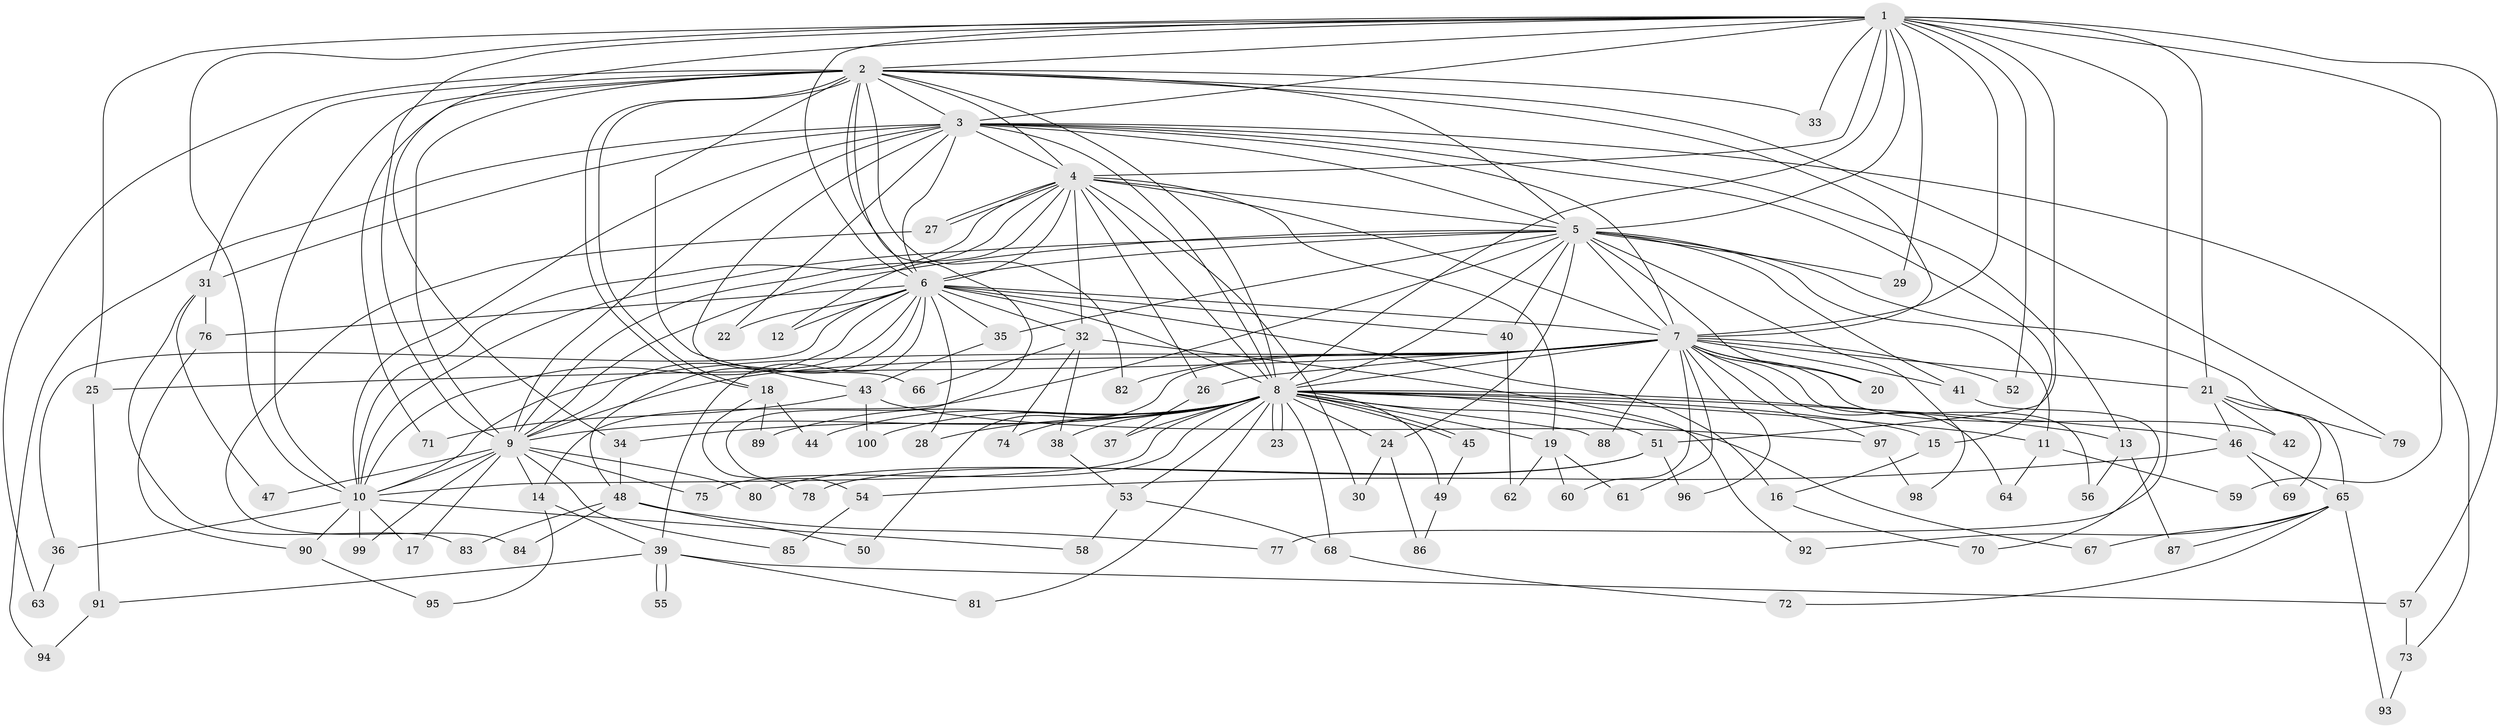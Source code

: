 // Generated by graph-tools (version 1.1) at 2025/11/02/21/25 10:11:07]
// undirected, 100 vertices, 225 edges
graph export_dot {
graph [start="1"]
  node [color=gray90,style=filled];
  1;
  2;
  3;
  4;
  5;
  6;
  7;
  8;
  9;
  10;
  11;
  12;
  13;
  14;
  15;
  16;
  17;
  18;
  19;
  20;
  21;
  22;
  23;
  24;
  25;
  26;
  27;
  28;
  29;
  30;
  31;
  32;
  33;
  34;
  35;
  36;
  37;
  38;
  39;
  40;
  41;
  42;
  43;
  44;
  45;
  46;
  47;
  48;
  49;
  50;
  51;
  52;
  53;
  54;
  55;
  56;
  57;
  58;
  59;
  60;
  61;
  62;
  63;
  64;
  65;
  66;
  67;
  68;
  69;
  70;
  71;
  72;
  73;
  74;
  75;
  76;
  77;
  78;
  79;
  80;
  81;
  82;
  83;
  84;
  85;
  86;
  87;
  88;
  89;
  90;
  91;
  92;
  93;
  94;
  95;
  96;
  97;
  98;
  99;
  100;
  1 -- 2;
  1 -- 3;
  1 -- 4;
  1 -- 5;
  1 -- 6;
  1 -- 7;
  1 -- 8;
  1 -- 9;
  1 -- 10;
  1 -- 21;
  1 -- 25;
  1 -- 29;
  1 -- 33;
  1 -- 34;
  1 -- 51;
  1 -- 52;
  1 -- 57;
  1 -- 59;
  1 -- 77;
  2 -- 3;
  2 -- 4;
  2 -- 5;
  2 -- 6;
  2 -- 7;
  2 -- 8;
  2 -- 9;
  2 -- 10;
  2 -- 18;
  2 -- 18;
  2 -- 31;
  2 -- 33;
  2 -- 43;
  2 -- 54;
  2 -- 63;
  2 -- 71;
  2 -- 79;
  2 -- 82;
  3 -- 4;
  3 -- 5;
  3 -- 6;
  3 -- 7;
  3 -- 8;
  3 -- 9;
  3 -- 10;
  3 -- 13;
  3 -- 15;
  3 -- 22;
  3 -- 31;
  3 -- 66;
  3 -- 73;
  3 -- 94;
  4 -- 5;
  4 -- 6;
  4 -- 7;
  4 -- 8;
  4 -- 9;
  4 -- 10;
  4 -- 12;
  4 -- 19;
  4 -- 26;
  4 -- 27;
  4 -- 27;
  4 -- 30;
  4 -- 32;
  5 -- 6;
  5 -- 7;
  5 -- 8;
  5 -- 9;
  5 -- 10;
  5 -- 11;
  5 -- 14;
  5 -- 20;
  5 -- 24;
  5 -- 29;
  5 -- 35;
  5 -- 40;
  5 -- 41;
  5 -- 65;
  5 -- 98;
  6 -- 7;
  6 -- 8;
  6 -- 9;
  6 -- 10;
  6 -- 12;
  6 -- 16;
  6 -- 22;
  6 -- 28;
  6 -- 32;
  6 -- 35;
  6 -- 36;
  6 -- 39;
  6 -- 40;
  6 -- 48;
  6 -- 76;
  7 -- 8;
  7 -- 9;
  7 -- 10;
  7 -- 20;
  7 -- 21;
  7 -- 25;
  7 -- 26;
  7 -- 41;
  7 -- 42;
  7 -- 50;
  7 -- 52;
  7 -- 56;
  7 -- 60;
  7 -- 61;
  7 -- 64;
  7 -- 82;
  7 -- 88;
  7 -- 96;
  7 -- 97;
  8 -- 9;
  8 -- 10;
  8 -- 11;
  8 -- 13;
  8 -- 15;
  8 -- 19;
  8 -- 23;
  8 -- 23;
  8 -- 24;
  8 -- 28;
  8 -- 34;
  8 -- 37;
  8 -- 38;
  8 -- 44;
  8 -- 45;
  8 -- 45;
  8 -- 46;
  8 -- 49;
  8 -- 51;
  8 -- 53;
  8 -- 67;
  8 -- 68;
  8 -- 74;
  8 -- 75;
  8 -- 81;
  8 -- 88;
  8 -- 89;
  8 -- 100;
  9 -- 10;
  9 -- 14;
  9 -- 17;
  9 -- 47;
  9 -- 75;
  9 -- 80;
  9 -- 85;
  9 -- 99;
  10 -- 17;
  10 -- 36;
  10 -- 58;
  10 -- 90;
  10 -- 99;
  11 -- 59;
  11 -- 64;
  13 -- 56;
  13 -- 87;
  14 -- 39;
  14 -- 95;
  15 -- 16;
  16 -- 70;
  18 -- 44;
  18 -- 78;
  18 -- 89;
  19 -- 60;
  19 -- 61;
  19 -- 62;
  21 -- 42;
  21 -- 46;
  21 -- 69;
  21 -- 79;
  24 -- 30;
  24 -- 86;
  25 -- 91;
  26 -- 37;
  27 -- 84;
  31 -- 47;
  31 -- 76;
  31 -- 83;
  32 -- 38;
  32 -- 66;
  32 -- 74;
  32 -- 92;
  34 -- 48;
  35 -- 43;
  36 -- 63;
  38 -- 53;
  39 -- 55;
  39 -- 55;
  39 -- 57;
  39 -- 81;
  39 -- 91;
  40 -- 62;
  41 -- 70;
  43 -- 71;
  43 -- 97;
  43 -- 100;
  45 -- 49;
  46 -- 54;
  46 -- 65;
  46 -- 69;
  48 -- 50;
  48 -- 77;
  48 -- 83;
  48 -- 84;
  49 -- 86;
  51 -- 78;
  51 -- 80;
  51 -- 96;
  53 -- 58;
  53 -- 68;
  54 -- 85;
  57 -- 73;
  65 -- 67;
  65 -- 72;
  65 -- 87;
  65 -- 92;
  65 -- 93;
  68 -- 72;
  73 -- 93;
  76 -- 90;
  90 -- 95;
  91 -- 94;
  97 -- 98;
}
